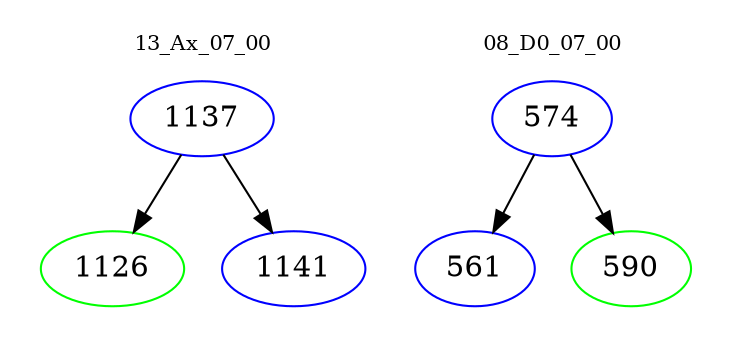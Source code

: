 digraph{
subgraph cluster_0 {
color = white
label = "13_Ax_07_00";
fontsize=10;
T0_1137 [label="1137", color="blue"]
T0_1137 -> T0_1126 [color="black"]
T0_1126 [label="1126", color="green"]
T0_1137 -> T0_1141 [color="black"]
T0_1141 [label="1141", color="blue"]
}
subgraph cluster_1 {
color = white
label = "08_D0_07_00";
fontsize=10;
T1_574 [label="574", color="blue"]
T1_574 -> T1_561 [color="black"]
T1_561 [label="561", color="blue"]
T1_574 -> T1_590 [color="black"]
T1_590 [label="590", color="green"]
}
}
